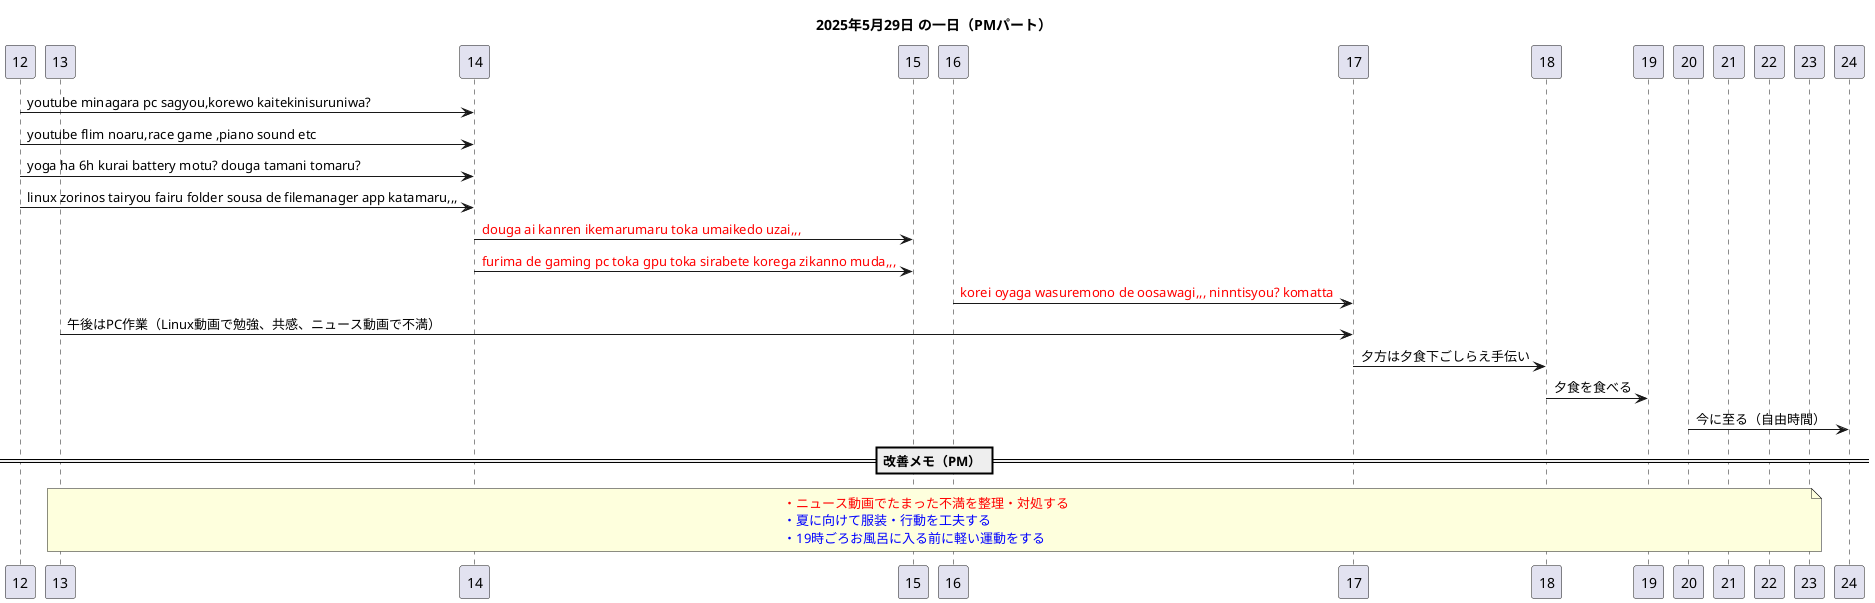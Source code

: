 @startuml
title 2025年5月29日 の一日（PMパート）

participant "12" as T12
participant "13" as T13
participant "14" as T14
participant "15" as T15
participant "16" as T16
participant "17" as T17
participant "18" as T18
participant "19" as T19
participant "20" as T20
participant "21" as T21
participant "22" as T22
participant "23" as T23
participant "24" as T24

T12 -> T14: youtube minagara pc sagyou,korewo kaitekinisuruniwa?
T12 -> T14: youtube flim noaru,race game ,piano sound etc
T12 -> T14: yoga ha 6h kurai battery motu? douga tamani tomaru?
T12 -> T14: linux zorinos tairyou fairu folder sousa de filemanager app katamaru,,,
T14 -> T15: <font color=red>douga ai kanren ikemarumaru toka umaikedo uzai,,,</font>
T14 -> T15: <font color=red>furima de gaming pc toka gpu toka sirabete korega zikanno muda,,,</font>
T16 -> T17: <font color=red>korei oyaga wasuremono de oosawagi,,, ninntisyou? komatta </font>
T13 -> T17: 午後はPC作業（Linux動画で勉強、共感、ニュース動画で不満）
T17 -> T18: 夕方は夕食下ごしらえ手伝い
T18 -> T19: 夕食を食べる
T20 -> T24: 今に至る（自由時間）

== 改善メモ（PM） ==
note over T13, T23
<color:red>・ニュース動画でたまった不満を整理・対処する</color>  
<color:blue>・夏に向けて服装・行動を工夫する</color>  
<color:blue>・19時ごろお風呂に入る前に軽い運動をする</color>
end note

@enduml
